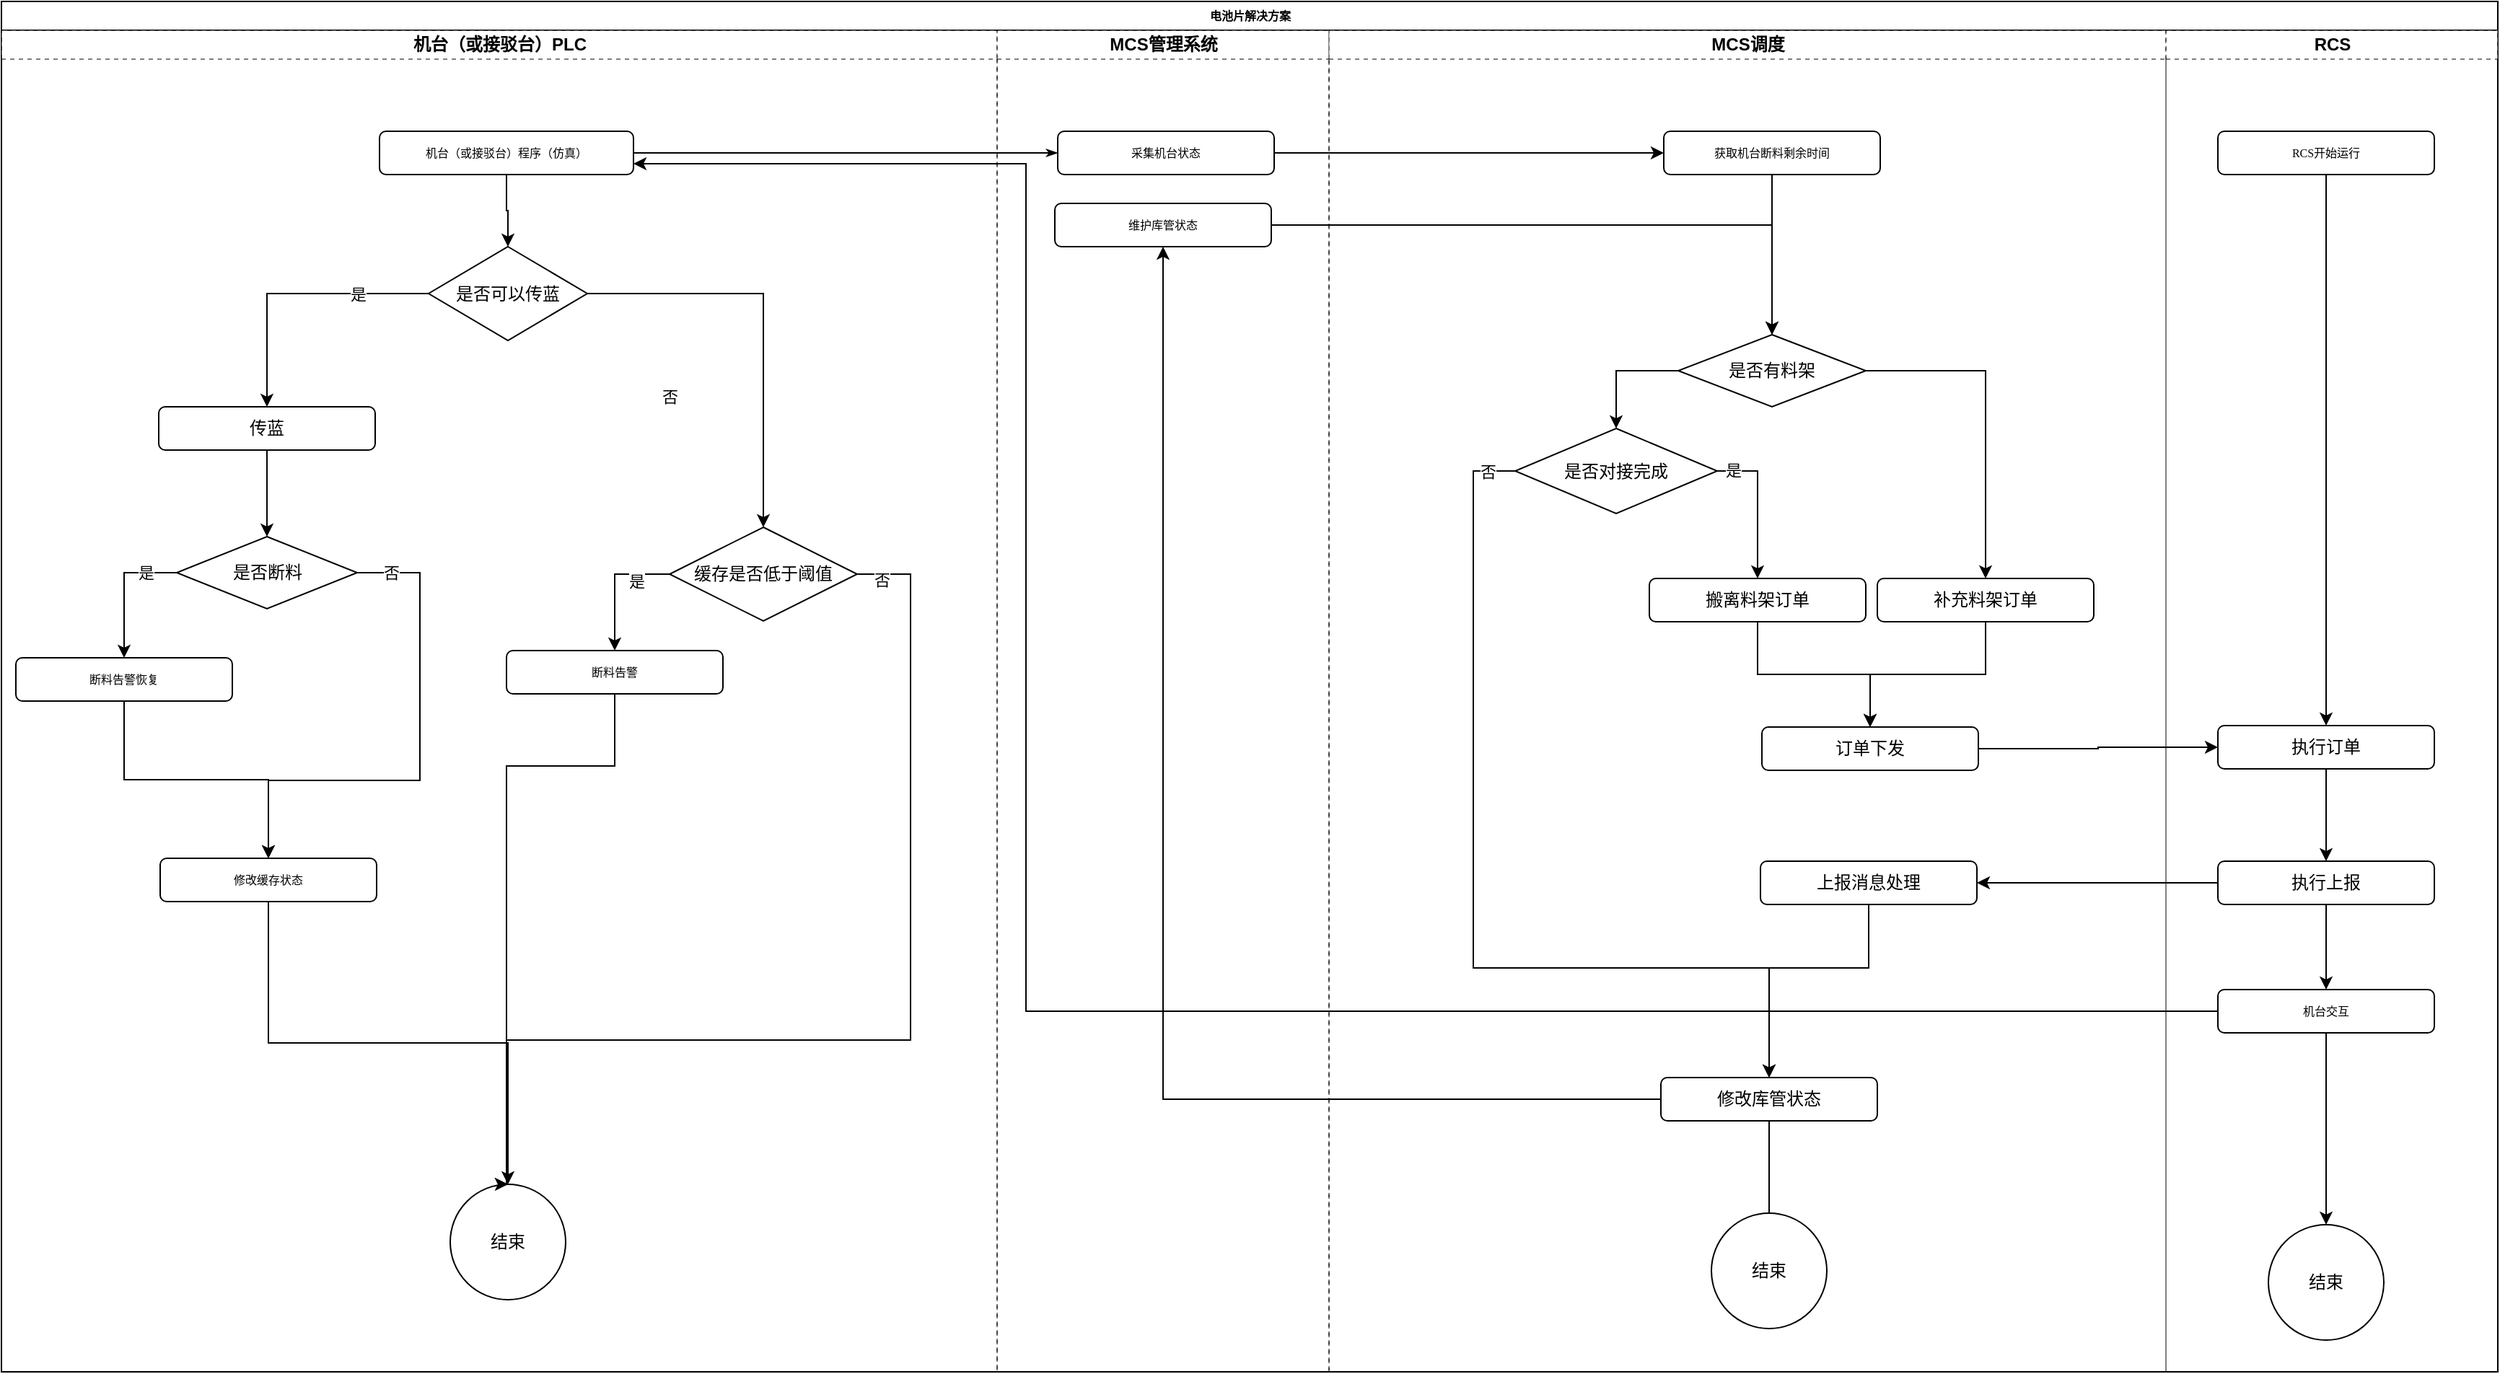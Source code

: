 <mxfile version="20.8.13" type="github">
  <diagram name="Page-1" id="74e2e168-ea6b-b213-b513-2b3c1d86103e">
    <mxGraphModel dx="1434" dy="774" grid="1" gridSize="10" guides="1" tooltips="1" connect="1" arrows="1" fold="1" page="0" pageScale="1" pageWidth="1100" pageHeight="850" background="none" math="0" shadow="0">
      <root>
        <mxCell id="0" />
        <mxCell id="1" parent="0" />
        <mxCell id="77e6c97f196da883-1" value="电池片解决方案" style="swimlane;html=1;childLayout=stackLayout;startSize=20;rounded=0;shadow=0;labelBackgroundColor=none;strokeWidth=1;fontFamily=Verdana;fontSize=8;align=center;" parent="1" vertex="1">
          <mxGeometry x="80" y="60" width="1730" height="950" as="geometry" />
        </mxCell>
        <mxCell id="77e6c97f196da883-26" style="edgeStyle=orthogonalEdgeStyle;rounded=1;html=1;labelBackgroundColor=none;startArrow=none;startFill=0;startSize=5;endArrow=classicThin;endFill=1;endSize=5;jettySize=auto;orthogonalLoop=1;strokeWidth=1;fontFamily=Verdana;fontSize=8" parent="77e6c97f196da883-1" source="77e6c97f196da883-8" target="77e6c97f196da883-11" edge="1">
          <mxGeometry relative="1" as="geometry" />
        </mxCell>
        <mxCell id="hsNV3JfmAN6WM8ltQ2-S-1" style="edgeStyle=orthogonalEdgeStyle;rounded=0;orthogonalLoop=1;jettySize=auto;html=1;exitX=1;exitY=0.5;exitDx=0;exitDy=0;entryX=0;entryY=0.5;entryDx=0;entryDy=0;" parent="77e6c97f196da883-1" source="77e6c97f196da883-11" target="77e6c97f196da883-12" edge="1">
          <mxGeometry relative="1" as="geometry" />
        </mxCell>
        <mxCell id="77e6c97f196da883-2" value="机台（或接驳台）PLC" style="swimlane;html=1;startSize=20;opacity=50;strokeColor=default;dashed=1;" parent="77e6c97f196da883-1" vertex="1">
          <mxGeometry y="20" width="690" height="930" as="geometry" />
        </mxCell>
        <mxCell id="hsNV3JfmAN6WM8ltQ2-S-36" style="edgeStyle=orthogonalEdgeStyle;rounded=0;orthogonalLoop=1;jettySize=auto;html=1;exitX=0.5;exitY=1;exitDx=0;exitDy=0;" parent="77e6c97f196da883-2" source="77e6c97f196da883-8" target="hsNV3JfmAN6WM8ltQ2-S-34" edge="1">
          <mxGeometry relative="1" as="geometry" />
        </mxCell>
        <mxCell id="77e6c97f196da883-8" value="机台（或接驳台）程序（仿真）" style="rounded=1;whiteSpace=wrap;html=1;shadow=0;labelBackgroundColor=none;strokeWidth=1;fontFamily=Verdana;fontSize=8;align=center;" parent="77e6c97f196da883-2" vertex="1">
          <mxGeometry x="262" y="70" width="176" height="30" as="geometry" />
        </mxCell>
        <mxCell id="hsNV3JfmAN6WM8ltQ2-S-43" style="edgeStyle=orthogonalEdgeStyle;rounded=0;orthogonalLoop=1;jettySize=auto;html=1;exitX=0;exitY=0.5;exitDx=0;exitDy=0;" parent="77e6c97f196da883-2" source="hsNV3JfmAN6WM8ltQ2-S-30" target="hsNV3JfmAN6WM8ltQ2-S-42" edge="1">
          <mxGeometry relative="1" as="geometry" />
        </mxCell>
        <mxCell id="hsNV3JfmAN6WM8ltQ2-S-69" value="是" style="edgeLabel;html=1;align=center;verticalAlign=middle;resizable=0;points=[];" parent="hsNV3JfmAN6WM8ltQ2-S-43" vertex="1" connectable="0">
          <mxGeometry x="0.066" y="2" relative="1" as="geometry">
            <mxPoint x="13" y="-6" as="offset" />
          </mxGeometry>
        </mxCell>
        <mxCell id="hsNV3JfmAN6WM8ltQ2-S-30" value="缓存是否低于阈值" style="rhombus;whiteSpace=wrap;html=1;" parent="77e6c97f196da883-2" vertex="1">
          <mxGeometry x="463" y="344.5" width="130" height="65" as="geometry" />
        </mxCell>
        <mxCell id="hsNV3JfmAN6WM8ltQ2-S-48" style="edgeStyle=orthogonalEdgeStyle;rounded=0;orthogonalLoop=1;jettySize=auto;html=1;exitX=0.5;exitY=1;exitDx=0;exitDy=0;entryX=0.5;entryY=0;entryDx=0;entryDy=0;" parent="77e6c97f196da883-2" source="hsNV3JfmAN6WM8ltQ2-S-32" target="hsNV3JfmAN6WM8ltQ2-S-47" edge="1">
          <mxGeometry relative="1" as="geometry" />
        </mxCell>
        <mxCell id="hsNV3JfmAN6WM8ltQ2-S-32" value="传蓝" style="rounded=1;whiteSpace=wrap;html=1;" parent="77e6c97f196da883-2" vertex="1">
          <mxGeometry x="109" y="261" width="150" height="30" as="geometry" />
        </mxCell>
        <mxCell id="hsNV3JfmAN6WM8ltQ2-S-37" style="edgeStyle=orthogonalEdgeStyle;rounded=0;orthogonalLoop=1;jettySize=auto;html=1;exitX=0;exitY=0.5;exitDx=0;exitDy=0;" parent="77e6c97f196da883-2" source="hsNV3JfmAN6WM8ltQ2-S-34" target="hsNV3JfmAN6WM8ltQ2-S-32" edge="1">
          <mxGeometry relative="1" as="geometry" />
        </mxCell>
        <mxCell id="hsNV3JfmAN6WM8ltQ2-S-67" value="是" style="edgeLabel;html=1;align=center;verticalAlign=middle;resizable=0;points=[];" parent="hsNV3JfmAN6WM8ltQ2-S-37" vertex="1" connectable="0">
          <mxGeometry x="0.231" y="1" relative="1" as="geometry">
            <mxPoint x="62" y="-5" as="offset" />
          </mxGeometry>
        </mxCell>
        <mxCell id="hsNV3JfmAN6WM8ltQ2-S-40" style="edgeStyle=orthogonalEdgeStyle;rounded=0;orthogonalLoop=1;jettySize=auto;html=1;exitX=1;exitY=0.5;exitDx=0;exitDy=0;" parent="77e6c97f196da883-2" source="hsNV3JfmAN6WM8ltQ2-S-34" target="hsNV3JfmAN6WM8ltQ2-S-30" edge="1">
          <mxGeometry relative="1" as="geometry" />
        </mxCell>
        <mxCell id="hsNV3JfmAN6WM8ltQ2-S-68" value="否" style="edgeLabel;html=1;align=center;verticalAlign=middle;resizable=0;points=[];" parent="hsNV3JfmAN6WM8ltQ2-S-40" vertex="1" connectable="0">
          <mxGeometry x="0.427" y="-1" relative="1" as="geometry">
            <mxPoint x="-64" y="-9" as="offset" />
          </mxGeometry>
        </mxCell>
        <mxCell id="hsNV3JfmAN6WM8ltQ2-S-34" value="是否可以传蓝" style="rhombus;whiteSpace=wrap;html=1;" parent="77e6c97f196da883-2" vertex="1">
          <mxGeometry x="296" y="150" width="110" height="65" as="geometry" />
        </mxCell>
        <mxCell id="hsNV3JfmAN6WM8ltQ2-S-73" style="edgeStyle=orthogonalEdgeStyle;rounded=0;orthogonalLoop=1;jettySize=auto;html=1;entryX=0.5;entryY=0;entryDx=0;entryDy=0;" parent="77e6c97f196da883-2" source="hsNV3JfmAN6WM8ltQ2-S-42" target="Kc3z9ZI94iREQ-dFoGtq-16" edge="1">
          <mxGeometry relative="1" as="geometry">
            <Array as="points">
              <mxPoint x="425" y="510" />
              <mxPoint x="350" y="510" />
              <mxPoint x="350" y="800" />
            </Array>
            <mxPoint x="350" y="774" as="targetPoint" />
          </mxGeometry>
        </mxCell>
        <mxCell id="hsNV3JfmAN6WM8ltQ2-S-42" value="断料告警" style="rounded=1;whiteSpace=wrap;html=1;shadow=0;labelBackgroundColor=none;strokeWidth=1;fontFamily=Verdana;fontSize=8;align=center;" parent="77e6c97f196da883-2" vertex="1">
          <mxGeometry x="350" y="430" width="150" height="30" as="geometry" />
        </mxCell>
        <mxCell id="hsNV3JfmAN6WM8ltQ2-S-56" style="edgeStyle=orthogonalEdgeStyle;rounded=0;orthogonalLoop=1;jettySize=auto;html=1;exitX=0;exitY=0.5;exitDx=0;exitDy=0;" parent="77e6c97f196da883-2" source="hsNV3JfmAN6WM8ltQ2-S-47" target="hsNV3JfmAN6WM8ltQ2-S-51" edge="1">
          <mxGeometry relative="1" as="geometry" />
        </mxCell>
        <mxCell id="hsNV3JfmAN6WM8ltQ2-S-76" value="是" style="edgeLabel;html=1;align=center;verticalAlign=middle;resizable=0;points=[];" parent="hsNV3JfmAN6WM8ltQ2-S-56" vertex="1" connectable="0">
          <mxGeometry x="-0.105" y="3" relative="1" as="geometry">
            <mxPoint x="12" y="-6" as="offset" />
          </mxGeometry>
        </mxCell>
        <mxCell id="hsNV3JfmAN6WM8ltQ2-S-57" style="edgeStyle=orthogonalEdgeStyle;rounded=0;orthogonalLoop=1;jettySize=auto;html=1;exitX=1;exitY=0.5;exitDx=0;exitDy=0;" parent="77e6c97f196da883-2" source="hsNV3JfmAN6WM8ltQ2-S-47" target="hsNV3JfmAN6WM8ltQ2-S-53" edge="1">
          <mxGeometry relative="1" as="geometry">
            <Array as="points">
              <mxPoint x="290" y="376" />
              <mxPoint x="290" y="520" />
              <mxPoint x="185" y="520" />
            </Array>
          </mxGeometry>
        </mxCell>
        <mxCell id="hsNV3JfmAN6WM8ltQ2-S-77" value="否" style="edgeLabel;html=1;align=center;verticalAlign=middle;resizable=0;points=[];" parent="hsNV3JfmAN6WM8ltQ2-S-57" vertex="1" connectable="0">
          <mxGeometry x="-0.604" y="-1" relative="1" as="geometry">
            <mxPoint x="-19" y="-25" as="offset" />
          </mxGeometry>
        </mxCell>
        <mxCell id="hsNV3JfmAN6WM8ltQ2-S-47" value="是否断料" style="rhombus;whiteSpace=wrap;html=1;" parent="77e6c97f196da883-2" vertex="1">
          <mxGeometry x="121.5" y="351" width="125" height="50" as="geometry" />
        </mxCell>
        <mxCell id="hsNV3JfmAN6WM8ltQ2-S-66" style="edgeStyle=orthogonalEdgeStyle;rounded=0;orthogonalLoop=1;jettySize=auto;html=1;exitX=0.5;exitY=1;exitDx=0;exitDy=0;entryX=0.5;entryY=0;entryDx=0;entryDy=0;" parent="77e6c97f196da883-2" source="hsNV3JfmAN6WM8ltQ2-S-51" target="hsNV3JfmAN6WM8ltQ2-S-53" edge="1">
          <mxGeometry relative="1" as="geometry" />
        </mxCell>
        <mxCell id="hsNV3JfmAN6WM8ltQ2-S-51" value="断料告警恢复" style="rounded=1;whiteSpace=wrap;html=1;shadow=0;labelBackgroundColor=none;strokeWidth=1;fontFamily=Verdana;fontSize=8;align=center;" parent="77e6c97f196da883-2" vertex="1">
          <mxGeometry x="10" y="435" width="150" height="30" as="geometry" />
        </mxCell>
        <mxCell id="hsNV3JfmAN6WM8ltQ2-S-74" style="edgeStyle=orthogonalEdgeStyle;rounded=0;orthogonalLoop=1;jettySize=auto;html=1;exitX=0.5;exitY=1;exitDx=0;exitDy=0;entryX=0.5;entryY=0;entryDx=0;entryDy=0;" parent="77e6c97f196da883-2" source="hsNV3JfmAN6WM8ltQ2-S-53" target="Kc3z9ZI94iREQ-dFoGtq-16" edge="1">
          <mxGeometry relative="1" as="geometry">
            <mxPoint x="350.053" y="774" as="targetPoint" />
          </mxGeometry>
        </mxCell>
        <mxCell id="hsNV3JfmAN6WM8ltQ2-S-53" value="修改缓存状态" style="rounded=1;whiteSpace=wrap;html=1;shadow=0;labelBackgroundColor=none;strokeWidth=1;fontFamily=Verdana;fontSize=8;align=center;" parent="77e6c97f196da883-2" vertex="1">
          <mxGeometry x="110" y="574" width="150" height="30" as="geometry" />
        </mxCell>
        <mxCell id="Kc3z9ZI94iREQ-dFoGtq-16" value="结束" style="ellipse;whiteSpace=wrap;html=1;aspect=fixed;" parent="77e6c97f196da883-2" vertex="1">
          <mxGeometry x="311" y="800" width="80" height="80" as="geometry" />
        </mxCell>
        <mxCell id="hsNV3JfmAN6WM8ltQ2-S-71" style="edgeStyle=orthogonalEdgeStyle;rounded=0;orthogonalLoop=1;jettySize=auto;html=1;exitX=1;exitY=0.5;exitDx=0;exitDy=0;entryX=0.5;entryY=0;entryDx=0;entryDy=0;" parent="77e6c97f196da883-2" source="hsNV3JfmAN6WM8ltQ2-S-30" target="Kc3z9ZI94iREQ-dFoGtq-16" edge="1">
          <mxGeometry relative="1" as="geometry">
            <Array as="points">
              <mxPoint x="630" y="377" />
              <mxPoint x="630" y="700" />
              <mxPoint x="350" y="700" />
              <mxPoint x="350" y="800" />
            </Array>
            <mxPoint x="350" y="774" as="targetPoint" />
          </mxGeometry>
        </mxCell>
        <mxCell id="hsNV3JfmAN6WM8ltQ2-S-75" value="否" style="edgeLabel;html=1;align=center;verticalAlign=middle;resizable=0;points=[];" parent="hsNV3JfmAN6WM8ltQ2-S-71" vertex="1" connectable="0">
          <mxGeometry x="-0.732" y="4" relative="1" as="geometry">
            <mxPoint x="-24" y="-59" as="offset" />
          </mxGeometry>
        </mxCell>
        <mxCell id="77e6c97f196da883-3" value="MCS管理系统" style="swimlane;html=1;startSize=20;opacity=50;dashed=1;" parent="77e6c97f196da883-1" vertex="1">
          <mxGeometry x="690" y="20" width="230" height="930" as="geometry" />
        </mxCell>
        <mxCell id="77e6c97f196da883-11" value="采集机台状态" style="rounded=1;whiteSpace=wrap;html=1;shadow=0;labelBackgroundColor=none;strokeWidth=1;fontFamily=Verdana;fontSize=8;align=center;" parent="77e6c97f196da883-3" vertex="1">
          <mxGeometry x="42" y="70" width="150" height="30" as="geometry" />
        </mxCell>
        <mxCell id="hsNV3JfmAN6WM8ltQ2-S-27" value="维护库管状态" style="rounded=1;whiteSpace=wrap;html=1;shadow=0;labelBackgroundColor=none;strokeWidth=1;fontFamily=Verdana;fontSize=8;align=center;" parent="77e6c97f196da883-3" vertex="1">
          <mxGeometry x="40" y="120" width="150" height="30" as="geometry" />
        </mxCell>
        <mxCell id="77e6c97f196da883-4" value="MCS调度" style="swimlane;html=1;startSize=20;opacity=50;dashed=1;" parent="77e6c97f196da883-1" vertex="1">
          <mxGeometry x="920" y="20" width="580" height="930" as="geometry" />
        </mxCell>
        <mxCell id="hsNV3JfmAN6WM8ltQ2-S-17" style="edgeStyle=orthogonalEdgeStyle;rounded=0;orthogonalLoop=1;jettySize=auto;html=1;exitX=0.5;exitY=1;exitDx=0;exitDy=0;entryX=0.5;entryY=0;entryDx=0;entryDy=0;" parent="77e6c97f196da883-4" source="77e6c97f196da883-12" target="hsNV3JfmAN6WM8ltQ2-S-13" edge="1">
          <mxGeometry relative="1" as="geometry" />
        </mxCell>
        <mxCell id="77e6c97f196da883-12" value="获取机台断料剩余时间" style="rounded=1;whiteSpace=wrap;html=1;shadow=0;labelBackgroundColor=none;strokeWidth=1;fontFamily=Verdana;fontSize=8;align=center;" parent="77e6c97f196da883-4" vertex="1">
          <mxGeometry x="232" y="70" width="150" height="30" as="geometry" />
        </mxCell>
        <mxCell id="hsNV3JfmAN6WM8ltQ2-S-22" style="edgeStyle=orthogonalEdgeStyle;rounded=0;orthogonalLoop=1;jettySize=auto;html=1;" parent="77e6c97f196da883-4" source="hsNV3JfmAN6WM8ltQ2-S-7" target="hsNV3JfmAN6WM8ltQ2-S-20" edge="1">
          <mxGeometry relative="1" as="geometry" />
        </mxCell>
        <mxCell id="hsNV3JfmAN6WM8ltQ2-S-7" value="补充料架订单" style="rounded=1;whiteSpace=wrap;html=1;" parent="77e6c97f196da883-4" vertex="1">
          <mxGeometry x="380" y="380" width="150" height="30" as="geometry" />
        </mxCell>
        <mxCell id="hsNV3JfmAN6WM8ltQ2-S-18" style="edgeStyle=orthogonalEdgeStyle;rounded=0;orthogonalLoop=1;jettySize=auto;html=1;exitX=1;exitY=0.5;exitDx=0;exitDy=0;entryX=0.5;entryY=0;entryDx=0;entryDy=0;" parent="77e6c97f196da883-4" source="hsNV3JfmAN6WM8ltQ2-S-13" target="hsNV3JfmAN6WM8ltQ2-S-7" edge="1">
          <mxGeometry relative="1" as="geometry" />
        </mxCell>
        <mxCell id="Kc3z9ZI94iREQ-dFoGtq-3" style="edgeStyle=orthogonalEdgeStyle;rounded=0;orthogonalLoop=1;jettySize=auto;html=1;exitX=0;exitY=0.5;exitDx=0;exitDy=0;" parent="77e6c97f196da883-4" source="hsNV3JfmAN6WM8ltQ2-S-13" target="Kc3z9ZI94iREQ-dFoGtq-2" edge="1">
          <mxGeometry relative="1" as="geometry" />
        </mxCell>
        <mxCell id="hsNV3JfmAN6WM8ltQ2-S-13" value="是否有料架" style="rhombus;whiteSpace=wrap;html=1;" parent="77e6c97f196da883-4" vertex="1">
          <mxGeometry x="242" y="211" width="130" height="50" as="geometry" />
        </mxCell>
        <mxCell id="hsNV3JfmAN6WM8ltQ2-S-24" style="edgeStyle=orthogonalEdgeStyle;rounded=0;orthogonalLoop=1;jettySize=auto;html=1;" parent="77e6c97f196da883-4" source="hsNV3JfmAN6WM8ltQ2-S-14" target="hsNV3JfmAN6WM8ltQ2-S-20" edge="1">
          <mxGeometry relative="1" as="geometry" />
        </mxCell>
        <mxCell id="hsNV3JfmAN6WM8ltQ2-S-14" value="搬离料架订单" style="rounded=1;whiteSpace=wrap;html=1;" parent="77e6c97f196da883-4" vertex="1">
          <mxGeometry x="222" y="380" width="150" height="30" as="geometry" />
        </mxCell>
        <mxCell id="hsNV3JfmAN6WM8ltQ2-S-20" value="订单下发" style="rounded=1;whiteSpace=wrap;html=1;" parent="77e6c97f196da883-4" vertex="1">
          <mxGeometry x="300" y="483" width="150" height="30" as="geometry" />
        </mxCell>
        <mxCell id="hsNV3JfmAN6WM8ltQ2-S-99" style="edgeStyle=orthogonalEdgeStyle;rounded=0;orthogonalLoop=1;jettySize=auto;html=1;entryX=0.5;entryY=0;entryDx=0;entryDy=0;" parent="77e6c97f196da883-4" source="hsNV3JfmAN6WM8ltQ2-S-25" edge="1">
          <mxGeometry relative="1" as="geometry">
            <mxPoint x="305" y="867" as="targetPoint" />
          </mxGeometry>
        </mxCell>
        <mxCell id="hsNV3JfmAN6WM8ltQ2-S-25" value="修改库管状态" style="rounded=1;whiteSpace=wrap;html=1;" parent="77e6c97f196da883-4" vertex="1">
          <mxGeometry x="230" y="726" width="150" height="30" as="geometry" />
        </mxCell>
        <mxCell id="Kc3z9ZI94iREQ-dFoGtq-10" style="edgeStyle=orthogonalEdgeStyle;rounded=0;orthogonalLoop=1;jettySize=auto;html=1;exitX=0.5;exitY=1;exitDx=0;exitDy=0;entryX=0.5;entryY=0;entryDx=0;entryDy=0;" parent="77e6c97f196da883-4" source="hsNV3JfmAN6WM8ltQ2-S-83" target="hsNV3JfmAN6WM8ltQ2-S-25" edge="1">
          <mxGeometry relative="1" as="geometry">
            <Array as="points">
              <mxPoint x="374" y="650" />
              <mxPoint x="305" y="650" />
            </Array>
          </mxGeometry>
        </mxCell>
        <mxCell id="hsNV3JfmAN6WM8ltQ2-S-83" value="上报消息处理" style="rounded=1;whiteSpace=wrap;html=1;" parent="77e6c97f196da883-4" vertex="1">
          <mxGeometry x="299" y="576" width="150" height="30" as="geometry" />
        </mxCell>
        <mxCell id="Kc3z9ZI94iREQ-dFoGtq-4" style="edgeStyle=orthogonalEdgeStyle;rounded=0;orthogonalLoop=1;jettySize=auto;html=1;exitX=1;exitY=0.5;exitDx=0;exitDy=0;entryX=0.5;entryY=0;entryDx=0;entryDy=0;" parent="77e6c97f196da883-4" source="Kc3z9ZI94iREQ-dFoGtq-2" target="hsNV3JfmAN6WM8ltQ2-S-14" edge="1">
          <mxGeometry relative="1" as="geometry" />
        </mxCell>
        <mxCell id="Kc3z9ZI94iREQ-dFoGtq-7" value="是" style="edgeLabel;html=1;align=center;verticalAlign=middle;resizable=0;points=[];" parent="Kc3z9ZI94iREQ-dFoGtq-4" vertex="1" connectable="0">
          <mxGeometry x="-0.307" y="3" relative="1" as="geometry">
            <mxPoint x="-20" y="-8" as="offset" />
          </mxGeometry>
        </mxCell>
        <mxCell id="Kc3z9ZI94iREQ-dFoGtq-5" style="edgeStyle=orthogonalEdgeStyle;rounded=0;orthogonalLoop=1;jettySize=auto;html=1;exitX=0;exitY=0.5;exitDx=0;exitDy=0;entryX=0.5;entryY=0;entryDx=0;entryDy=0;" parent="77e6c97f196da883-4" source="Kc3z9ZI94iREQ-dFoGtq-2" target="hsNV3JfmAN6WM8ltQ2-S-25" edge="1">
          <mxGeometry relative="1" as="geometry">
            <Array as="points">
              <mxPoint x="100" y="305" />
              <mxPoint x="100" y="650" />
              <mxPoint x="305" y="650" />
            </Array>
          </mxGeometry>
        </mxCell>
        <mxCell id="Kc3z9ZI94iREQ-dFoGtq-6" value="否" style="edgeLabel;html=1;align=center;verticalAlign=middle;resizable=0;points=[];" parent="Kc3z9ZI94iREQ-dFoGtq-5" vertex="1" connectable="0">
          <mxGeometry x="-0.874" relative="1" as="geometry">
            <mxPoint x="10" y="-12" as="offset" />
          </mxGeometry>
        </mxCell>
        <mxCell id="Kc3z9ZI94iREQ-dFoGtq-2" value="是否对接完成" style="rhombus;whiteSpace=wrap;html=1;" parent="77e6c97f196da883-4" vertex="1">
          <mxGeometry x="129" y="276" width="140" height="59" as="geometry" />
        </mxCell>
        <mxCell id="Kc3z9ZI94iREQ-dFoGtq-8" value="结束" style="ellipse;whiteSpace=wrap;html=1;aspect=fixed;" parent="77e6c97f196da883-4" vertex="1">
          <mxGeometry x="265" y="820" width="80" height="80" as="geometry" />
        </mxCell>
        <mxCell id="77e6c97f196da883-5" value="RCS" style="swimlane;html=1;startSize=20;opacity=50;dashed=1;" parent="77e6c97f196da883-1" vertex="1">
          <mxGeometry x="1500" y="20" width="230" height="930" as="geometry" />
        </mxCell>
        <mxCell id="hsNV3JfmAN6WM8ltQ2-S-12" style="edgeStyle=orthogonalEdgeStyle;rounded=0;orthogonalLoop=1;jettySize=auto;html=1;" parent="77e6c97f196da883-5" source="hsNV3JfmAN6WM8ltQ2-S-9" target="hsNV3JfmAN6WM8ltQ2-S-11" edge="1">
          <mxGeometry relative="1" as="geometry" />
        </mxCell>
        <mxCell id="hsNV3JfmAN6WM8ltQ2-S-9" value="执行订单" style="rounded=1;whiteSpace=wrap;html=1;" parent="77e6c97f196da883-5" vertex="1">
          <mxGeometry x="36" y="482" width="150" height="30" as="geometry" />
        </mxCell>
        <mxCell id="Kc3z9ZI94iREQ-dFoGtq-11" style="edgeStyle=orthogonalEdgeStyle;rounded=0;orthogonalLoop=1;jettySize=auto;html=1;exitX=0.5;exitY=1;exitDx=0;exitDy=0;" parent="77e6c97f196da883-5" source="hsNV3JfmAN6WM8ltQ2-S-11" target="hsNV3JfmAN6WM8ltQ2-S-88" edge="1">
          <mxGeometry relative="1" as="geometry" />
        </mxCell>
        <mxCell id="hsNV3JfmAN6WM8ltQ2-S-11" value="执行上报" style="rounded=1;whiteSpace=wrap;html=1;" parent="77e6c97f196da883-5" vertex="1">
          <mxGeometry x="36" y="576" width="150" height="30" as="geometry" />
        </mxCell>
        <mxCell id="hsNV3JfmAN6WM8ltQ2-S-103" style="edgeStyle=orthogonalEdgeStyle;rounded=0;orthogonalLoop=1;jettySize=auto;html=1;" parent="77e6c97f196da883-5" source="hsNV3JfmAN6WM8ltQ2-S-102" target="hsNV3JfmAN6WM8ltQ2-S-9" edge="1">
          <mxGeometry relative="1" as="geometry" />
        </mxCell>
        <mxCell id="hsNV3JfmAN6WM8ltQ2-S-102" value="RCS开始运行" style="rounded=1;whiteSpace=wrap;html=1;shadow=0;labelBackgroundColor=none;strokeWidth=1;fontFamily=Verdana;fontSize=8;align=center;" parent="77e6c97f196da883-5" vertex="1">
          <mxGeometry x="36" y="70" width="150" height="30" as="geometry" />
        </mxCell>
        <mxCell id="Kc3z9ZI94iREQ-dFoGtq-9" value="结束" style="ellipse;whiteSpace=wrap;html=1;aspect=fixed;" parent="77e6c97f196da883-5" vertex="1">
          <mxGeometry x="71" y="828" width="80" height="80" as="geometry" />
        </mxCell>
        <mxCell id="Kc3z9ZI94iREQ-dFoGtq-12" style="edgeStyle=orthogonalEdgeStyle;rounded=0;orthogonalLoop=1;jettySize=auto;html=1;exitX=0.5;exitY=1;exitDx=0;exitDy=0;entryX=0.5;entryY=0;entryDx=0;entryDy=0;" parent="77e6c97f196da883-5" source="hsNV3JfmAN6WM8ltQ2-S-88" target="Kc3z9ZI94iREQ-dFoGtq-9" edge="1">
          <mxGeometry relative="1" as="geometry" />
        </mxCell>
        <mxCell id="hsNV3JfmAN6WM8ltQ2-S-88" value="机台交互" style="rounded=1;whiteSpace=wrap;html=1;shadow=0;labelBackgroundColor=none;strokeWidth=1;fontFamily=Verdana;fontSize=8;align=center;" parent="77e6c97f196da883-5" vertex="1">
          <mxGeometry x="36" y="665" width="150" height="30" as="geometry" />
        </mxCell>
        <mxCell id="hsNV3JfmAN6WM8ltQ2-S-10" style="edgeStyle=orthogonalEdgeStyle;rounded=0;orthogonalLoop=1;jettySize=auto;html=1;exitX=1;exitY=0.5;exitDx=0;exitDy=0;" parent="77e6c97f196da883-1" source="hsNV3JfmAN6WM8ltQ2-S-20" target="hsNV3JfmAN6WM8ltQ2-S-9" edge="1">
          <mxGeometry relative="1" as="geometry" />
        </mxCell>
        <mxCell id="hsNV3JfmAN6WM8ltQ2-S-26" style="edgeStyle=orthogonalEdgeStyle;rounded=0;orthogonalLoop=1;jettySize=auto;html=1;entryX=1;entryY=0.5;entryDx=0;entryDy=0;" parent="77e6c97f196da883-1" source="hsNV3JfmAN6WM8ltQ2-S-11" target="hsNV3JfmAN6WM8ltQ2-S-83" edge="1">
          <mxGeometry relative="1" as="geometry" />
        </mxCell>
        <mxCell id="hsNV3JfmAN6WM8ltQ2-S-29" style="edgeStyle=orthogonalEdgeStyle;rounded=0;orthogonalLoop=1;jettySize=auto;html=1;entryX=0.5;entryY=1;entryDx=0;entryDy=0;" parent="77e6c97f196da883-1" source="hsNV3JfmAN6WM8ltQ2-S-25" target="hsNV3JfmAN6WM8ltQ2-S-27" edge="1">
          <mxGeometry relative="1" as="geometry" />
        </mxCell>
        <mxCell id="Kc3z9ZI94iREQ-dFoGtq-14" style="edgeStyle=orthogonalEdgeStyle;rounded=0;orthogonalLoop=1;jettySize=auto;html=1;entryX=0.5;entryY=0;entryDx=0;entryDy=0;" parent="77e6c97f196da883-1" source="hsNV3JfmAN6WM8ltQ2-S-27" target="hsNV3JfmAN6WM8ltQ2-S-13" edge="1">
          <mxGeometry relative="1" as="geometry" />
        </mxCell>
        <mxCell id="Kc3z9ZI94iREQ-dFoGtq-15" style="edgeStyle=orthogonalEdgeStyle;rounded=0;orthogonalLoop=1;jettySize=auto;html=1;entryX=1;entryY=0.75;entryDx=0;entryDy=0;strokeColor=default;" parent="77e6c97f196da883-1" source="hsNV3JfmAN6WM8ltQ2-S-88" target="77e6c97f196da883-8" edge="1">
          <mxGeometry relative="1" as="geometry">
            <Array as="points">
              <mxPoint x="710" y="700" />
              <mxPoint x="710" y="113" />
            </Array>
          </mxGeometry>
        </mxCell>
      </root>
    </mxGraphModel>
  </diagram>
</mxfile>

